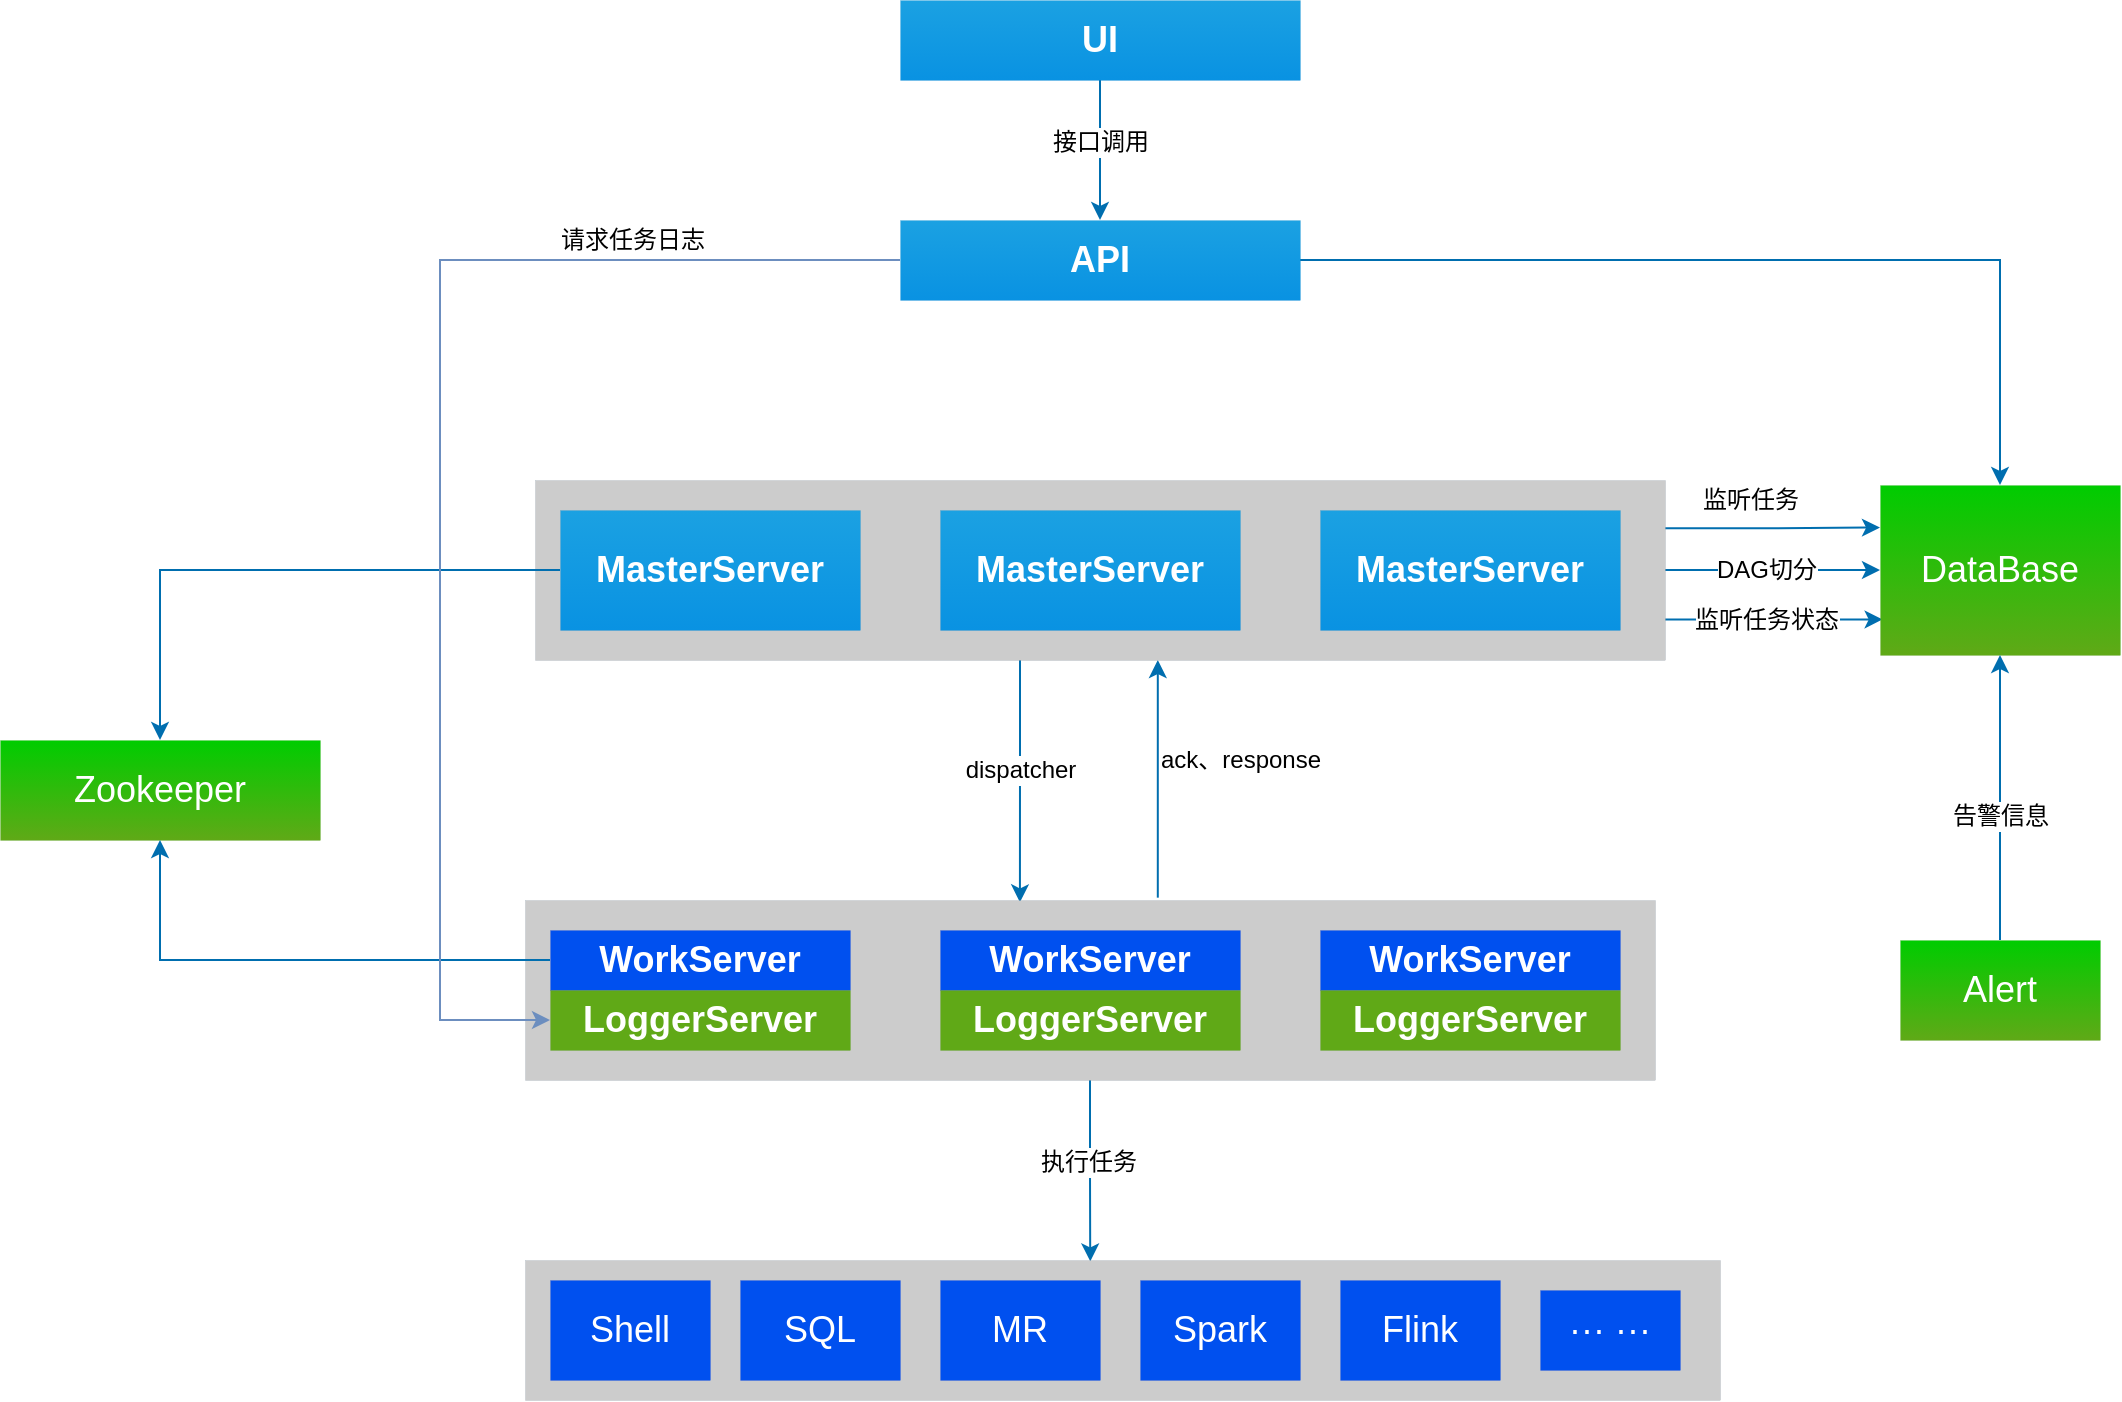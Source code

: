 <mxfile version="20.5.3" type="github">
  <diagram id="xljxgBAA948Y7_NDT7y9" name="第 1 页">
    <mxGraphModel dx="2062" dy="1199" grid="1" gridSize="10" guides="1" tooltips="1" connect="1" arrows="1" fold="1" page="1" pageScale="1" pageWidth="827" pageHeight="1169" math="0" shadow="0">
      <root>
        <mxCell id="0" />
        <mxCell id="1" parent="0" />
        <mxCell id="MCfXwNq7JkfHjDpAj2Ck-29" style="edgeStyle=orthogonalEdgeStyle;rounded=0;orthogonalLoop=1;jettySize=auto;html=1;entryX=0.5;entryY=0;entryDx=0;entryDy=0;fontSize=18;fillColor=#1ba1e2;strokeColor=#006EAF;strokeWidth=1;" edge="1" parent="1" source="MCfXwNq7JkfHjDpAj2Ck-2" target="MCfXwNq7JkfHjDpAj2Ck-27">
          <mxGeometry relative="1" as="geometry" />
        </mxCell>
        <mxCell id="MCfXwNq7JkfHjDpAj2Ck-2" value="API" style="rounded=0;whiteSpace=wrap;html=1;fillColor=#0992E2;strokeColor=#006EAF;strokeWidth=0;glass=0;shadow=0;sketch=0;fontColor=#ffffff;fontSize=18;fontStyle=1;gradientColor=#1BA1E2;gradientDirection=north;" vertex="1" parent="1">
          <mxGeometry x="770" y="330" width="200" height="40" as="geometry" />
        </mxCell>
        <mxCell id="MCfXwNq7JkfHjDpAj2Ck-35" style="edgeStyle=orthogonalEdgeStyle;rounded=0;orthogonalLoop=1;jettySize=auto;html=1;entryX=0;entryY=0.5;entryDx=0;entryDy=0;strokeWidth=1;fontSize=18;fillColor=#1ba1e2;strokeColor=#006EAF;" edge="1" parent="1" source="MCfXwNq7JkfHjDpAj2Ck-3" target="MCfXwNq7JkfHjDpAj2Ck-27">
          <mxGeometry relative="1" as="geometry" />
        </mxCell>
        <mxCell id="MCfXwNq7JkfHjDpAj2Ck-41" value="DAG切分" style="edgeLabel;html=1;align=center;verticalAlign=middle;resizable=0;points=[];fontSize=12;" vertex="1" connectable="0" parent="MCfXwNq7JkfHjDpAj2Ck-35">
          <mxGeometry x="-0.069" relative="1" as="geometry">
            <mxPoint as="offset" />
          </mxGeometry>
        </mxCell>
        <mxCell id="MCfXwNq7JkfHjDpAj2Ck-36" style="edgeStyle=orthogonalEdgeStyle;rounded=0;orthogonalLoop=1;jettySize=auto;html=1;entryX=0;entryY=0.25;entryDx=0;entryDy=0;strokeWidth=1;fontSize=14;exitX=1;exitY=0.268;exitDx=0;exitDy=0;fillColor=#1ba1e2;strokeColor=#006EAF;exitPerimeter=0;" edge="1" parent="1" source="MCfXwNq7JkfHjDpAj2Ck-3" target="MCfXwNq7JkfHjDpAj2Ck-27">
          <mxGeometry relative="1" as="geometry">
            <Array as="points" />
          </mxGeometry>
        </mxCell>
        <mxCell id="MCfXwNq7JkfHjDpAj2Ck-40" value="监听任务" style="edgeLabel;html=1;align=center;verticalAlign=middle;resizable=0;points=[];fontSize=12;" vertex="1" connectable="0" parent="MCfXwNq7JkfHjDpAj2Ck-36">
          <mxGeometry x="-0.221" y="1" relative="1" as="geometry">
            <mxPoint y="-13" as="offset" />
          </mxGeometry>
        </mxCell>
        <mxCell id="MCfXwNq7JkfHjDpAj2Ck-37" style="edgeStyle=orthogonalEdgeStyle;rounded=0;orthogonalLoop=1;jettySize=auto;html=1;entryX=0.011;entryY=0.791;entryDx=0;entryDy=0;entryPerimeter=0;strokeWidth=1;fontSize=18;fillColor=#1ba1e2;strokeColor=#006EAF;" edge="1" parent="1" source="MCfXwNq7JkfHjDpAj2Ck-3" target="MCfXwNq7JkfHjDpAj2Ck-27">
          <mxGeometry relative="1" as="geometry">
            <Array as="points">
              <mxPoint x="1206" y="530" />
            </Array>
          </mxGeometry>
        </mxCell>
        <mxCell id="MCfXwNq7JkfHjDpAj2Ck-42" value="监听任务状态" style="edgeLabel;html=1;align=center;verticalAlign=middle;resizable=0;points=[];fontSize=12;" vertex="1" connectable="0" parent="MCfXwNq7JkfHjDpAj2Ck-37">
          <mxGeometry x="-0.073" relative="1" as="geometry">
            <mxPoint as="offset" />
          </mxGeometry>
        </mxCell>
        <mxCell id="MCfXwNq7JkfHjDpAj2Ck-45" style="edgeStyle=orthogonalEdgeStyle;rounded=0;orthogonalLoop=1;jettySize=auto;html=1;entryX=0.438;entryY=0.013;entryDx=0;entryDy=0;entryPerimeter=0;strokeWidth=1;fontSize=12;fillColor=#1ba1e2;strokeColor=#006EAF;" edge="1" parent="1" source="MCfXwNq7JkfHjDpAj2Ck-3" target="MCfXwNq7JkfHjDpAj2Ck-9">
          <mxGeometry relative="1" as="geometry">
            <Array as="points">
              <mxPoint x="830" y="590" />
              <mxPoint x="830" y="590" />
            </Array>
          </mxGeometry>
        </mxCell>
        <mxCell id="MCfXwNq7JkfHjDpAj2Ck-48" value="dispatcher" style="edgeLabel;html=1;align=center;verticalAlign=middle;resizable=0;points=[];fontSize=12;" vertex="1" connectable="0" parent="MCfXwNq7JkfHjDpAj2Ck-45">
          <mxGeometry x="-0.103" relative="1" as="geometry">
            <mxPoint as="offset" />
          </mxGeometry>
        </mxCell>
        <mxCell id="MCfXwNq7JkfHjDpAj2Ck-46" style="edgeStyle=orthogonalEdgeStyle;rounded=0;orthogonalLoop=1;jettySize=auto;html=1;entryX=0.56;entryY=-0.013;entryDx=0;entryDy=0;strokeWidth=1;fontSize=12;entryPerimeter=0;startArrow=classic;startFill=1;endArrow=none;endFill=0;fillColor=#1ba1e2;strokeColor=#006EAF;" edge="1" parent="1" source="MCfXwNq7JkfHjDpAj2Ck-3" target="MCfXwNq7JkfHjDpAj2Ck-9">
          <mxGeometry relative="1" as="geometry">
            <Array as="points">
              <mxPoint x="899" y="610" />
            </Array>
          </mxGeometry>
        </mxCell>
        <mxCell id="MCfXwNq7JkfHjDpAj2Ck-49" value="ack、response" style="edgeLabel;html=1;align=center;verticalAlign=middle;resizable=0;points=[];fontSize=12;" vertex="1" connectable="0" parent="MCfXwNq7JkfHjDpAj2Ck-46">
          <mxGeometry x="0.037" relative="1" as="geometry">
            <mxPoint x="41" y="-12" as="offset" />
          </mxGeometry>
        </mxCell>
        <mxCell id="MCfXwNq7JkfHjDpAj2Ck-3" value="" style="rounded=0;whiteSpace=wrap;html=1;shadow=0;glass=0;sketch=0;strokeWidth=0;fontSize=18;fillColor=#CCCCCC;strokeColor=#23445d;" vertex="1" parent="1">
          <mxGeometry x="587.5" y="460" width="565" height="90" as="geometry" />
        </mxCell>
        <mxCell id="MCfXwNq7JkfHjDpAj2Ck-26" style="edgeStyle=orthogonalEdgeStyle;rounded=0;orthogonalLoop=1;jettySize=auto;html=1;fontSize=18;fillColor=#1ba1e2;strokeColor=#006EAF;strokeWidth=1;" edge="1" parent="1" source="MCfXwNq7JkfHjDpAj2Ck-4" target="MCfXwNq7JkfHjDpAj2Ck-2">
          <mxGeometry relative="1" as="geometry" />
        </mxCell>
        <mxCell id="MCfXwNq7JkfHjDpAj2Ck-50" value="接口调用" style="edgeLabel;html=1;align=center;verticalAlign=middle;resizable=0;points=[];fontSize=12;" vertex="1" connectable="0" parent="MCfXwNq7JkfHjDpAj2Ck-26">
          <mxGeometry x="-0.135" relative="1" as="geometry">
            <mxPoint as="offset" />
          </mxGeometry>
        </mxCell>
        <mxCell id="MCfXwNq7JkfHjDpAj2Ck-4" value="UI" style="rounded=0;whiteSpace=wrap;html=1;fillColor=#0992E2;strokeColor=#006EAF;strokeWidth=0;glass=0;shadow=0;sketch=0;fontColor=#ffffff;fontSize=18;fontStyle=1;gradientColor=#1BA1E2;gradientDirection=north;" vertex="1" parent="1">
          <mxGeometry x="770" y="220" width="200" height="40" as="geometry" />
        </mxCell>
        <mxCell id="MCfXwNq7JkfHjDpAj2Ck-31" style="edgeStyle=orthogonalEdgeStyle;rounded=0;orthogonalLoop=1;jettySize=auto;html=1;strokeWidth=1;fontSize=18;fillColor=#1ba1e2;strokeColor=#006EAF;" edge="1" parent="1" source="MCfXwNq7JkfHjDpAj2Ck-5" target="MCfXwNq7JkfHjDpAj2Ck-8">
          <mxGeometry relative="1" as="geometry" />
        </mxCell>
        <mxCell id="MCfXwNq7JkfHjDpAj2Ck-5" value="MasterServer" style="rounded=0;whiteSpace=wrap;html=1;fillColor=#0992E2;strokeColor=#006EAF;strokeWidth=0;glass=0;shadow=0;sketch=0;fontColor=#ffffff;fontSize=18;fontStyle=1;gradientColor=#1BA1E2;gradientDirection=north;" vertex="1" parent="1">
          <mxGeometry x="600" y="475" width="150" height="60" as="geometry" />
        </mxCell>
        <mxCell id="MCfXwNq7JkfHjDpAj2Ck-6" value="MasterServer" style="rounded=0;whiteSpace=wrap;html=1;fillColor=#0992E2;strokeColor=#006EAF;strokeWidth=0;glass=0;shadow=0;sketch=0;fontColor=#ffffff;fontSize=18;fontStyle=1;gradientColor=#1BA1E2;gradientDirection=north;" vertex="1" parent="1">
          <mxGeometry x="790" y="475" width="150" height="60" as="geometry" />
        </mxCell>
        <mxCell id="MCfXwNq7JkfHjDpAj2Ck-7" value="MasterServer" style="rounded=0;whiteSpace=wrap;html=1;fillColor=#0992E2;strokeColor=#006EAF;strokeWidth=0;glass=0;shadow=0;sketch=0;fontColor=#ffffff;fontSize=18;fontStyle=1;gradientColor=#1BA1E2;gradientDirection=north;" vertex="1" parent="1">
          <mxGeometry x="980" y="475" width="150" height="60" as="geometry" />
        </mxCell>
        <mxCell id="MCfXwNq7JkfHjDpAj2Ck-8" value="Zookeeper" style="rounded=0;whiteSpace=wrap;html=1;shadow=0;glass=0;sketch=0;strokeWidth=0;fontSize=18;fillColor=#60a917;gradientDirection=north;fontColor=#ffffff;strokeColor=#2D7600;gradientColor=#00CC00;" vertex="1" parent="1">
          <mxGeometry x="320" y="590" width="160" height="50" as="geometry" />
        </mxCell>
        <mxCell id="MCfXwNq7JkfHjDpAj2Ck-25" style="edgeStyle=orthogonalEdgeStyle;rounded=0;orthogonalLoop=1;jettySize=auto;html=1;entryX=0.473;entryY=0.01;entryDx=0;entryDy=0;entryPerimeter=0;fontSize=18;fillColor=#1ba1e2;strokeColor=#006EAF;" edge="1" parent="1" source="MCfXwNq7JkfHjDpAj2Ck-9" target="MCfXwNq7JkfHjDpAj2Ck-18">
          <mxGeometry relative="1" as="geometry" />
        </mxCell>
        <mxCell id="MCfXwNq7JkfHjDpAj2Ck-44" value="执行任务" style="edgeLabel;html=1;align=center;verticalAlign=middle;resizable=0;points=[];fontSize=12;" vertex="1" connectable="0" parent="MCfXwNq7JkfHjDpAj2Ck-25">
          <mxGeometry x="-0.099" y="-1" relative="1" as="geometry">
            <mxPoint as="offset" />
          </mxGeometry>
        </mxCell>
        <mxCell id="MCfXwNq7JkfHjDpAj2Ck-9" value="" style="rounded=0;whiteSpace=wrap;html=1;shadow=0;glass=0;sketch=0;strokeWidth=0;fontSize=18;fillColor=#CCCCCC;strokeColor=#23445d;" vertex="1" parent="1">
          <mxGeometry x="582.5" y="670" width="565" height="90" as="geometry" />
        </mxCell>
        <mxCell id="MCfXwNq7JkfHjDpAj2Ck-32" style="edgeStyle=orthogonalEdgeStyle;rounded=0;orthogonalLoop=1;jettySize=auto;html=1;entryX=0.5;entryY=1;entryDx=0;entryDy=0;strokeWidth=1;fontSize=18;fillColor=#1ba1e2;strokeColor=#006EAF;" edge="1" parent="1" source="MCfXwNq7JkfHjDpAj2Ck-10" target="MCfXwNq7JkfHjDpAj2Ck-8">
          <mxGeometry relative="1" as="geometry" />
        </mxCell>
        <mxCell id="MCfXwNq7JkfHjDpAj2Ck-10" value="WorkServer" style="rounded=0;whiteSpace=wrap;html=1;fillColor=#0050ef;strokeColor=#001DBC;strokeWidth=0;glass=0;shadow=0;sketch=0;fontColor=#ffffff;fontSize=18;fontStyle=1;gradientDirection=north;" vertex="1" parent="1">
          <mxGeometry x="595" y="685" width="150" height="30" as="geometry" />
        </mxCell>
        <mxCell id="MCfXwNq7JkfHjDpAj2Ck-13" value="LoggerServer" style="rounded=0;whiteSpace=wrap;html=1;fillColor=#60a917;strokeColor=#2D7600;strokeWidth=0;glass=0;shadow=0;sketch=0;fontColor=#ffffff;fontSize=18;fontStyle=1;gradientDirection=north;" vertex="1" parent="1">
          <mxGeometry x="595" y="715" width="150" height="30" as="geometry" />
        </mxCell>
        <mxCell id="MCfXwNq7JkfHjDpAj2Ck-14" value="WorkServer" style="rounded=0;whiteSpace=wrap;html=1;fillColor=#0050ef;strokeColor=#001DBC;strokeWidth=0;glass=0;shadow=0;sketch=0;fontColor=#ffffff;fontSize=18;fontStyle=1;gradientDirection=north;" vertex="1" parent="1">
          <mxGeometry x="980" y="685" width="150" height="30" as="geometry" />
        </mxCell>
        <mxCell id="MCfXwNq7JkfHjDpAj2Ck-15" value="LoggerServer" style="rounded=0;whiteSpace=wrap;html=1;fillColor=#60a917;strokeColor=#2D7600;strokeWidth=0;glass=0;shadow=0;sketch=0;fontColor=#ffffff;fontSize=18;fontStyle=1;gradientDirection=north;" vertex="1" parent="1">
          <mxGeometry x="980" y="715" width="150" height="30" as="geometry" />
        </mxCell>
        <mxCell id="MCfXwNq7JkfHjDpAj2Ck-16" value="WorkServer" style="rounded=0;whiteSpace=wrap;html=1;fillColor=#0050ef;strokeColor=#001DBC;strokeWidth=0;glass=0;shadow=0;sketch=0;fontColor=#ffffff;fontSize=18;fontStyle=1;gradientDirection=north;" vertex="1" parent="1">
          <mxGeometry x="790" y="685" width="150" height="30" as="geometry" />
        </mxCell>
        <mxCell id="MCfXwNq7JkfHjDpAj2Ck-17" value="LoggerServer" style="rounded=0;whiteSpace=wrap;html=1;fillColor=#60a917;strokeColor=#2D7600;strokeWidth=0;glass=0;shadow=0;sketch=0;fontColor=#ffffff;fontSize=18;fontStyle=1;gradientDirection=north;" vertex="1" parent="1">
          <mxGeometry x="790" y="715" width="150" height="30" as="geometry" />
        </mxCell>
        <mxCell id="MCfXwNq7JkfHjDpAj2Ck-18" value="" style="rounded=0;whiteSpace=wrap;html=1;shadow=0;glass=0;sketch=0;strokeWidth=0;fontSize=18;fillColor=#CCCCCC;strokeColor=#23445d;" vertex="1" parent="1">
          <mxGeometry x="582.5" y="850" width="597.5" height="70" as="geometry" />
        </mxCell>
        <mxCell id="MCfXwNq7JkfHjDpAj2Ck-19" value="Shell" style="rounded=0;whiteSpace=wrap;html=1;shadow=0;glass=0;sketch=0;strokeWidth=0;fontSize=18;fillColor=#0050ef;gradientDirection=north;fontColor=#ffffff;strokeColor=#001DBC;" vertex="1" parent="1">
          <mxGeometry x="595" y="860" width="80" height="50" as="geometry" />
        </mxCell>
        <mxCell id="MCfXwNq7JkfHjDpAj2Ck-20" value="SQL" style="rounded=0;whiteSpace=wrap;html=1;shadow=0;glass=0;sketch=0;strokeWidth=0;fontSize=18;fillColor=#0050ef;gradientDirection=north;fontColor=#ffffff;strokeColor=#001DBC;" vertex="1" parent="1">
          <mxGeometry x="690" y="860" width="80" height="50" as="geometry" />
        </mxCell>
        <mxCell id="MCfXwNq7JkfHjDpAj2Ck-21" value="MR" style="rounded=0;whiteSpace=wrap;html=1;shadow=0;glass=0;sketch=0;strokeWidth=0;fontSize=18;fillColor=#0050ef;gradientDirection=north;fontColor=#ffffff;strokeColor=#001DBC;" vertex="1" parent="1">
          <mxGeometry x="790" y="860" width="80" height="50" as="geometry" />
        </mxCell>
        <mxCell id="MCfXwNq7JkfHjDpAj2Ck-22" value="Spark" style="rounded=0;whiteSpace=wrap;html=1;shadow=0;glass=0;sketch=0;strokeWidth=0;fontSize=18;fillColor=#0050ef;gradientDirection=north;fontColor=#ffffff;strokeColor=#001DBC;" vertex="1" parent="1">
          <mxGeometry x="890" y="860" width="80" height="50" as="geometry" />
        </mxCell>
        <mxCell id="MCfXwNq7JkfHjDpAj2Ck-23" value="Flink" style="rounded=0;whiteSpace=wrap;html=1;shadow=0;glass=0;sketch=0;strokeWidth=0;fontSize=18;fillColor=#0050ef;gradientDirection=north;fontColor=#ffffff;strokeColor=#001DBC;" vertex="1" parent="1">
          <mxGeometry x="990" y="860" width="80" height="50" as="geometry" />
        </mxCell>
        <mxCell id="MCfXwNq7JkfHjDpAj2Ck-24" value="··· ···" style="rounded=0;whiteSpace=wrap;html=1;shadow=0;glass=0;sketch=0;strokeWidth=0;fontSize=18;fillColor=#0050ef;gradientDirection=north;fontColor=#ffffff;strokeColor=#001DBC;" vertex="1" parent="1">
          <mxGeometry x="1090" y="865" width="70" height="40" as="geometry" />
        </mxCell>
        <mxCell id="MCfXwNq7JkfHjDpAj2Ck-27" value="DataBase" style="rounded=0;whiteSpace=wrap;html=1;shadow=0;glass=0;sketch=0;strokeWidth=0;fontSize=18;fillColor=#60a917;gradientDirection=north;fontColor=#ffffff;strokeColor=#2D7600;gradientColor=#00CC00;" vertex="1" parent="1">
          <mxGeometry x="1260" y="462.5" width="120" height="85" as="geometry" />
        </mxCell>
        <mxCell id="MCfXwNq7JkfHjDpAj2Ck-30" style="edgeStyle=orthogonalEdgeStyle;rounded=0;orthogonalLoop=1;jettySize=auto;html=1;entryX=0.5;entryY=1;entryDx=0;entryDy=0;strokeWidth=1;fontSize=18;fillColor=#1ba1e2;strokeColor=#006EAF;" edge="1" parent="1" source="MCfXwNq7JkfHjDpAj2Ck-28" target="MCfXwNq7JkfHjDpAj2Ck-27">
          <mxGeometry relative="1" as="geometry" />
        </mxCell>
        <mxCell id="MCfXwNq7JkfHjDpAj2Ck-43" value="告警信息" style="edgeLabel;html=1;align=center;verticalAlign=middle;resizable=0;points=[];fontSize=12;" vertex="1" connectable="0" parent="MCfXwNq7JkfHjDpAj2Ck-30">
          <mxGeometry x="-0.126" relative="1" as="geometry">
            <mxPoint as="offset" />
          </mxGeometry>
        </mxCell>
        <mxCell id="MCfXwNq7JkfHjDpAj2Ck-28" value="Alert" style="rounded=0;whiteSpace=wrap;html=1;shadow=0;glass=0;sketch=0;strokeWidth=0;fontSize=18;fillColor=#60a917;gradientDirection=north;fontColor=#ffffff;strokeColor=#2D7600;gradientColor=#00CC00;" vertex="1" parent="1">
          <mxGeometry x="1270" y="690" width="100" height="50" as="geometry" />
        </mxCell>
        <mxCell id="MCfXwNq7JkfHjDpAj2Ck-33" style="edgeStyle=orthogonalEdgeStyle;rounded=0;orthogonalLoop=1;jettySize=auto;html=1;entryX=0;entryY=0.5;entryDx=0;entryDy=0;strokeWidth=1;fontSize=18;fillColor=#dae8fc;strokeColor=#6c8ebf;" edge="1" parent="1" source="MCfXwNq7JkfHjDpAj2Ck-2" target="MCfXwNq7JkfHjDpAj2Ck-13">
          <mxGeometry relative="1" as="geometry">
            <Array as="points">
              <mxPoint x="540" y="350" />
              <mxPoint x="540" y="730" />
            </Array>
          </mxGeometry>
        </mxCell>
        <mxCell id="MCfXwNq7JkfHjDpAj2Ck-47" value="请求任务日志" style="edgeLabel;html=1;align=center;verticalAlign=middle;resizable=0;points=[];fontSize=12;" vertex="1" connectable="0" parent="MCfXwNq7JkfHjDpAj2Ck-33">
          <mxGeometry x="-0.592" y="-3" relative="1" as="geometry">
            <mxPoint x="1" y="-7" as="offset" />
          </mxGeometry>
        </mxCell>
      </root>
    </mxGraphModel>
  </diagram>
</mxfile>
